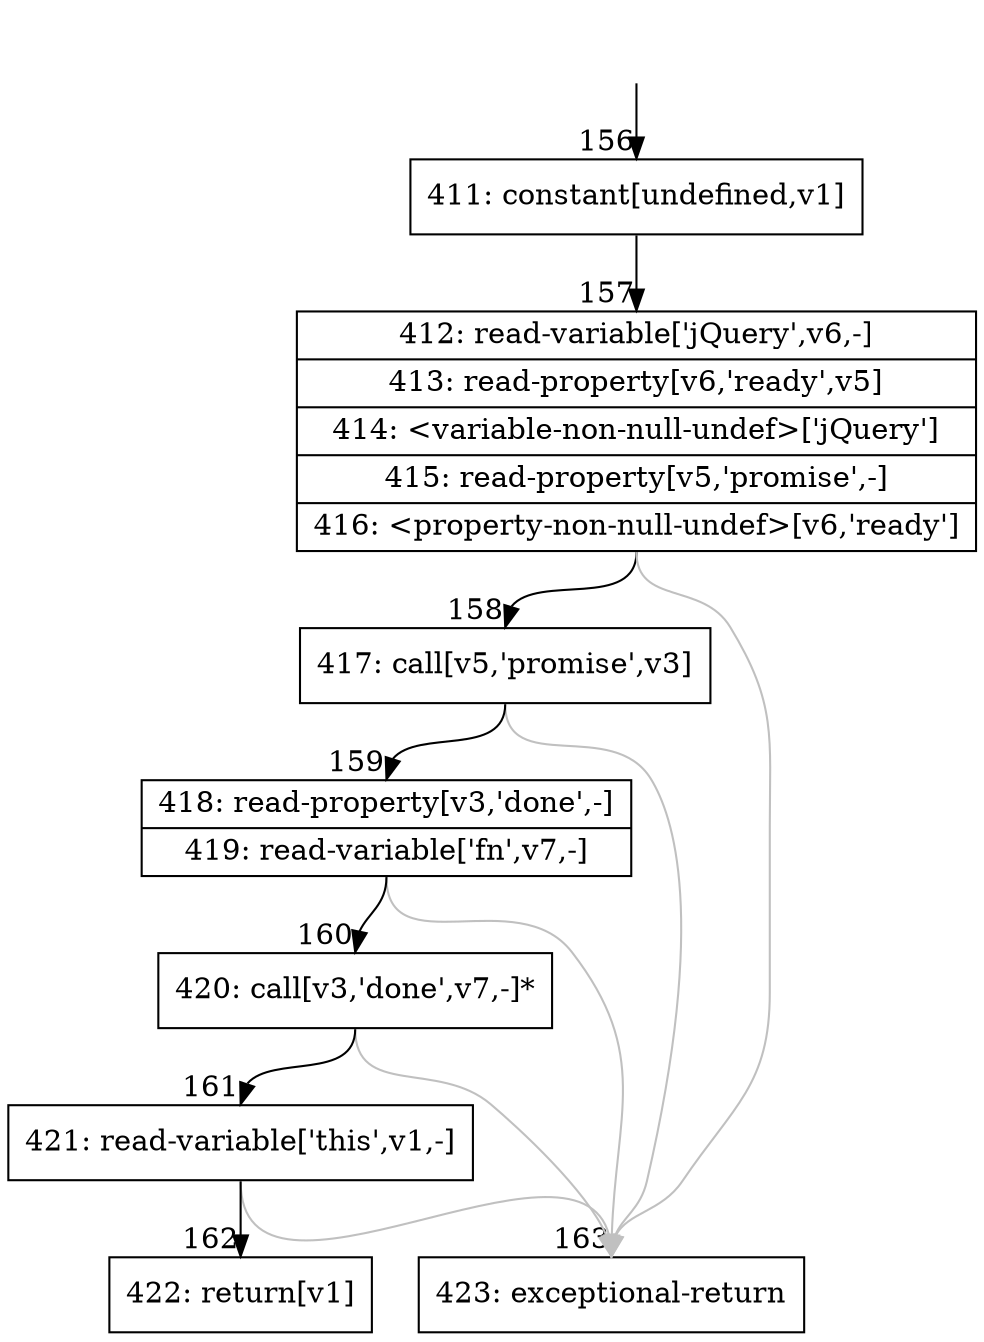 digraph {
rankdir="TD"
BB_entry12[shape=none,label=""];
BB_entry12 -> BB156 [tailport=s, headport=n, headlabel="    156"]
BB156 [shape=record label="{411: constant[undefined,v1]}" ] 
BB156 -> BB157 [tailport=s, headport=n, headlabel="      157"]
BB157 [shape=record label="{412: read-variable['jQuery',v6,-]|413: read-property[v6,'ready',v5]|414: \<variable-non-null-undef\>['jQuery']|415: read-property[v5,'promise',-]|416: \<property-non-null-undef\>[v6,'ready']}" ] 
BB157 -> BB158 [tailport=s, headport=n, headlabel="      158"]
BB157 -> BB163 [tailport=s, headport=n, color=gray, headlabel="      163"]
BB158 [shape=record label="{417: call[v5,'promise',v3]}" ] 
BB158 -> BB159 [tailport=s, headport=n, headlabel="      159"]
BB158 -> BB163 [tailport=s, headport=n, color=gray]
BB159 [shape=record label="{418: read-property[v3,'done',-]|419: read-variable['fn',v7,-]}" ] 
BB159 -> BB160 [tailport=s, headport=n, headlabel="      160"]
BB159 -> BB163 [tailport=s, headport=n, color=gray]
BB160 [shape=record label="{420: call[v3,'done',v7,-]*}" ] 
BB160 -> BB161 [tailport=s, headport=n, headlabel="      161"]
BB160 -> BB163 [tailport=s, headport=n, color=gray]
BB161 [shape=record label="{421: read-variable['this',v1,-]}" ] 
BB161 -> BB162 [tailport=s, headport=n, headlabel="      162"]
BB161 -> BB163 [tailport=s, headport=n, color=gray]
BB162 [shape=record label="{422: return[v1]}" ] 
BB163 [shape=record label="{423: exceptional-return}" ] 
}
